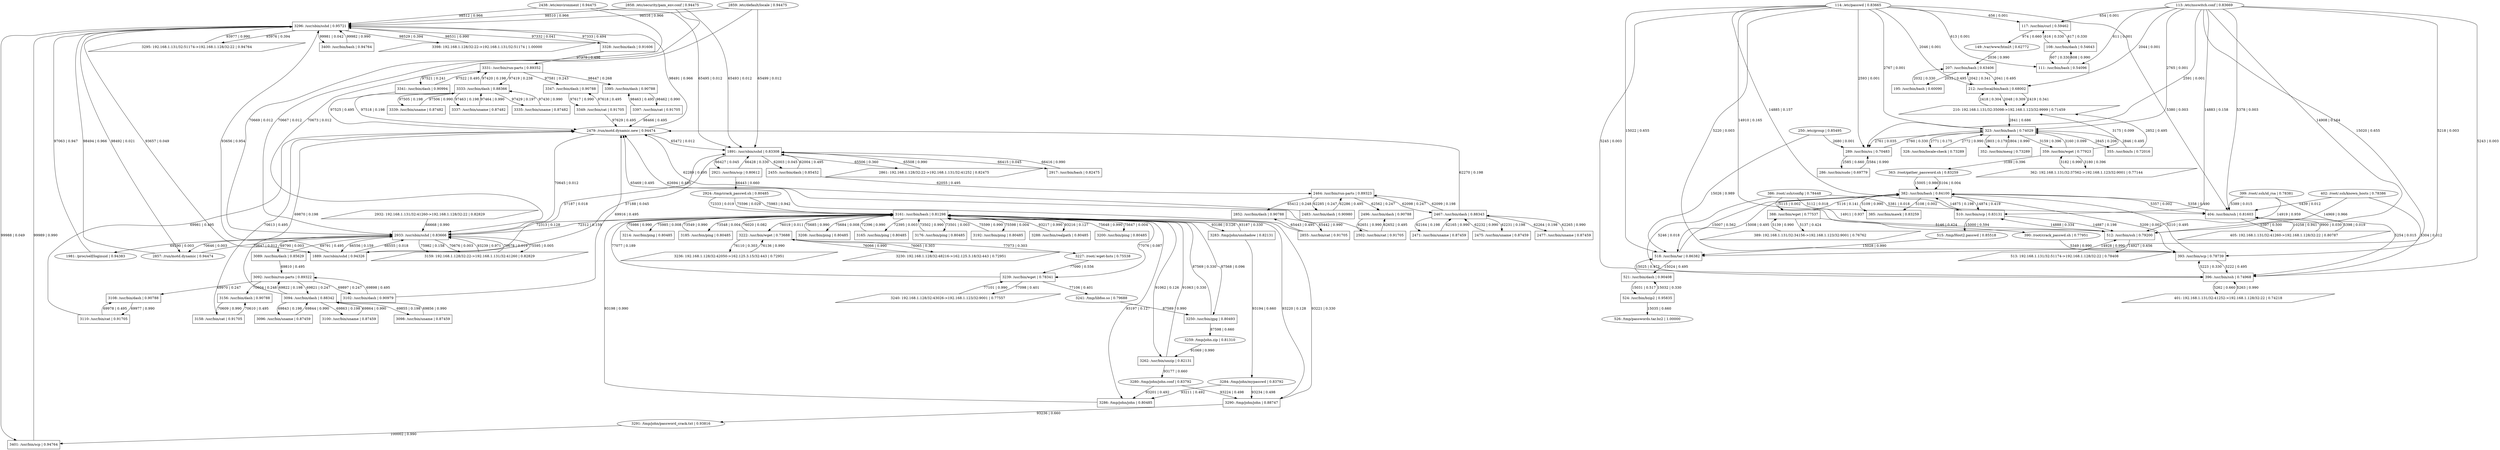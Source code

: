 digraph G {
  3296 [ label="3296: /usr/sbin/sshd | 0.95721" shape="box" ];
  3290 [ label="3290: /tmp/john/john | 0.88747" shape="box" ];
  3192 [ label="3192: /usr/bin/ping | 0.80485" shape="box" ];
  114 [ label="114: /etc/passwd | 0.83665" shape="ellipse" ];
  363 [ label="363: /root/gather_password.sh | 0.83259" shape="ellipse" ];
  117 [ label="117: /usr/bin/curl | 0.59462" shape="box" ];
  399 [ label="399: /root/.ssh/id_rsa | 0.78381" shape="ellipse" ];
  355 [ label="355: /usr/bin/ls | 0.72016" shape="box" ];
  3288 [ label="3288: /usr/bin/realpath | 0.80485" shape="box" ];
  2502 [ label="2502: /usr/bin/cat | 0.91705" shape="box" ];
  113 [ label="113: /etc/nsswitch.conf | 0.83669" shape="ellipse" ];
  111 [ label="111: /usr/bin/bash | 0.54096" shape="box" ];
  3108 [ label="3108: /usr/bin/dash | 0.90788" shape="box" ];
  3156 [ label="3156: /usr/bin/dash | 0.90788" shape="box" ];
  2861 [ label="2861: 192.168.1.128/32:22->192.168.1.131/32:41252 | 0.82475" shape="parallelogram" ];
  510 [ label="510: /usr/bin/scp | 0.83131" shape="box" ];
  207 [ label="207: /usr/bin/bash | 0.63406" shape="box" ];
  2496 [ label="2496: /usr/bin/dash | 0.90788" shape="box" ];
  3333 [ label="3333: /usr/bin/dash | 0.88366" shape="box" ];
  2855 [ label="2855: /usr/bin/cat | 0.91705" shape="box" ];
  3092 [ label="3092: /usr/bin/run-parts | 0.89322" shape="box" ];
  3098 [ label="3098: /usr/bin/uname | 0.87459" shape="box" ];
  3295 [ label="3295: 192.168.1.131/32:51174->192.168.1.128/32:22 | 0.94764" shape="parallelogram" ];
  3284 [ label="3284: /tmp/john/mypasswd | 0.83792" shape="ellipse" ];
  195 [ label="195: /usr/bin/bash | 0.60090" shape="box" ];
  2483 [ label="2483: /usr/bin/dash | 0.90980" shape="box" ];
  2932 [ label="2932: 192.168.1.131/32:41260->192.168.1.128/32:22 | 0.82829" shape="parallelogram" ];
  2479 [ label="2479: /run/motd.dynamic.new | 0.94474" shape="ellipse" ];
  3200 [ label="3200: /usr/bin/ping | 0.80485" shape="box" ];
  402 [ label="402: /root/.ssh/known_hosts | 0.78386" shape="ellipse" ];
  3262 [ label="3262: /usr/bin/unzip | 0.82131" shape="box" ];
  3286 [ label="3286: /tmp/john/john | 0.80485" shape="box" ];
  388 [ label="388: /usr/bin/wget | 0.77537" shape="box" ];
  3089 [ label="3089: /usr/bin/dash | 0.85629" shape="box" ];
  404 [ label="404: /usr/bin/ssh | 0.81603" shape="box" ];
  405 [ label="405: 192.168.1.131/32:41260->192.168.1.128/32:22 | 0.80787" shape="parallelogram" ];
  526 [ label="526: /tmp/passwords.tar.bz2 | 1.00000" shape="ellipse" ];
  108 [ label="108: /usr/bin/dash | 0.54643" shape="box" ];
  2859 [ label="2859: /etc/default/locale | 0.94475" shape="ellipse" ];
  2924 [ label="2924: /tmp/crack_passwd.sh | 0.80485" shape="ellipse" ];
  2438 [ label="2438: /etc/environment | 0.94475" shape="ellipse" ];
  3337 [ label="3337: /usr/bin/uname | 0.87482" shape="box" ];
  521 [ label="521: /usr/bin/dash | 0.90408" shape="box" ];
  212 [ label="212: /usr/local/bin/bash | 0.68002" shape="box" ];
  3401 [ label="3401: /usr/bin/scp | 0.94764" shape="box" ];
  3158 [ label="3158: /usr/bin/cat | 0.91705" shape="box" ];
  2475 [ label="2475: /usr/bin/uname | 0.87459" shape="box" ];
  328 [ label="328: /usr/bin/locale-check | 0.73289" shape="box" ];
  3280 [ label="3280: /tmp/john/john.conf | 0.83792" shape="ellipse" ];
  2933 [ label="2933: /usr/sbin/sshd | 0.83666" shape="box" ];
  3214 [ label="3214: /usr/bin/ping | 0.80485" shape="box" ];
  3349 [ label="3349: /usr/bin/cat | 0.91705" shape="box" ];
  289 [ label="289: /usr/bin/su | 0.70483" shape="box" ];
  3291 [ label="3291: /tmp/john/password_crack.txt | 0.93816" shape="ellipse" ];
  2921 [ label="2921: /usr/bin/scp | 0.80612" shape="box" ];
  3400 [ label="3400: /usr/bin/bash | 0.94764" shape="box" ];
  3398 [ label="3398: 192.168.1.128/32:22->192.168.1.131/32:51174 | 1.00000" shape="parallelogram" ];
  2455 [ label="2455: /usr/bin/dash | 0.85452" shape="box" ];
  2467 [ label="2467: /usr/bin/dash | 0.88343" shape="box" ];
  390 [ label="390: /root/crack_passwd.sh | 0.77951" shape="ellipse" ];
  3230 [ label="3230: 192.168.1.128/32:48216->162.125.3.18/32:443 | 0.72951" shape="parallelogram" ];
  3250 [ label="3250: /usr/bin/gpg | 0.80493" shape="box" ];
  3335 [ label="3335: /usr/bin/uname | 0.87482" shape="box" ];
  3328 [ label="3328: /usr/bin/dash | 0.91606" shape="box" ];
  3185 [ label="3185: /usr/bin/ping | 0.80485" shape="box" ];
  2917 [ label="2917: /usr/bin/bash | 0.82475" shape="box" ];
  3110 [ label="3110: /usr/bin/cat | 0.91705" shape="box" ];
  2464 [ label="2464: /usr/bin/run-parts | 0.89323" shape="box" ];
  382 [ label="382: /usr/bin/bash | 0.84100" shape="box" ];
  286 [ label="286: /usr/bin/sudo | 0.69779" shape="box" ];
  385 [ label="385: /usr/bin/mawk | 0.83259" shape="box" ];
  386 [ label="386: /root/.ssh/config | 0.78448" shape="ellipse" ];
  2471 [ label="2471: /usr/bin/uname | 0.87459" shape="box" ];
  149 [ label="149: /var/www/html/t | 0.62772" shape="ellipse" ];
  2852 [ label="2852: /usr/bin/dash | 0.90788" shape="box" ];
  323 [ label="323: /usr/bin/bash | 0.74029" shape="box" ];
  2477 [ label="2477: /usr/bin/uname | 0.87459" shape="box" ];
  512 [ label="512: /usr/bin/ssh | 0.79200" shape="box" ];
  524 [ label="524: /usr/bin/bzip2 | 0.95835" shape="box" ];
  362 [ label="362: 192.168.1.131/32:37562->192.168.1.123/32:9001 | 0.77144" shape="parallelogram" ];
  2857 [ label="2857: /run/motd.dynamic | 0.94474" shape="ellipse" ];
  3227 [ label="3227: /root/.wget-hsts | 0.75538" shape="ellipse" ];
  3395 [ label="3395: /usr/bin/dash | 0.90788" shape="box" ];
  393 [ label="393: /usr/bin/scp | 0.78739" shape="box" ];
  1889 [ label="1889: /usr/sbin/sshd | 0.94326" shape="box" ];
  3096 [ label="3096: /usr/bin/uname | 0.87459" shape="box" ];
  3239 [ label="3239: /usr/bin/wget | 0.78341" shape="box" ];
  3236 [ label="3236: 192.168.1.128/32:42050->162.125.3.15/32:443 | 0.72951" shape="parallelogram" ];
  3347 [ label="3347: /usr/bin/dash | 0.90788" shape="box" ];
  3094 [ label="3094: /usr/bin/dash | 0.88342" shape="box" ];
  3283 [ label="3283: /tmp/john/unshadow | 0.82131" shape="box" ];
  250 [ label="250: /etc/group | 0.85495" shape="ellipse" ];
  3161 [ label="3161: /usr/bin/bash | 0.81298" shape="box" ];
  3208 [ label="3208: /usr/bin/ping | 0.80485" shape="box" ];
  3341 [ label="3341: /usr/bin/dash | 0.90994" shape="box" ];
  3331 [ label="3331: /usr/bin/run-parts | 0.89352" shape="box" ];
  3222 [ label="3222: /usr/bin/wget | 0.73688" shape="box" ];
  3339 [ label="3339: /usr/bin/uname | 0.87482" shape="box" ];
  389 [ label="389: 192.168.1.131/32:34156->192.168.1.123/32:9001 | 0.76762" shape="parallelogram" ];
  3240 [ label="3240: 192.168.1.128/32:43026->192.168.1.123/32:9001 | 0.77557" shape="parallelogram" ];
  3397 [ label="3397: /usr/bin/cat | 0.91705" shape="box" ];
  3241 [ label="3241: /tmp/libfoo.so | 0.79688" shape="ellipse" ];
  359 [ label="359: /usr/bin/wget | 0.77923" shape="box" ];
  3259 [ label="3259: /tmp/john.zip | 0.81310" shape="ellipse" ];
  210 [ label="210: 192.168.1.131/32:35098->192.168.1.123/32:9999 | 0.71459" shape="parallelogram" ];
  352 [ label="352: /usr/bin/mesg | 0.73289" shape="box" ];
  2858 [ label="2858: /etc/security/pam_env.conf | 0.94475" shape="ellipse" ];
  518 [ label="518: /usr/bin/tar | 0.86382" shape="box" ];
  3159 [ label="3159: 192.168.1.128/32:22->192.168.1.131/32:41260 | 0.82829" shape="parallelogram" ];
  1981 [ label="1981: /proc/self/loginuid | 0.94383" shape="ellipse" ];
  396 [ label="396: /usr/bin/ssh | 0.74968" shape="box" ];
  3100 [ label="3100: /usr/bin/uname | 0.87459" shape="box" ];
  3165 [ label="3165: /usr/bin/ping | 0.80485" shape="box" ];
  3176 [ label="3176: /usr/bin/ping | 0.80485" shape="box" ];
  513 [ label="513: 192.168.1.131/32:51174->192.168.1.128/32:22 | 0.78408" shape="parallelogram" ];
  515 [ label="515: /tmp/Host2.passwd | 0.85518" shape="ellipse" ];
  1891 [ label="1891: /usr/sbin/sshd | 0.83308" shape="box" ];
  3102 [ label="3102: /usr/bin/dash | 0.90979" shape="box" ];
  401 [ label="401: 192.168.1.131/32:41252->192.168.1.128/32:22 | 0.74218" shape="parallelogram" ];
  3089 -> 3092 [ label="69810 | 0.495" ];
  399 -> 512 [ label="14919 | 0.959" ];
  114 -> 404 [ label="5380 | 0.003" ];
  117 -> 149 [ label="974 | 0.660" ];
  114 -> 512 [ label="14910 | 0.165" ];
  518 -> 521 [ label="15024 | 0.495" ];
  3333 -> 3331 [ label="97420 | 0.198" ];
  3161 -> 3176 [ label="73501 | 0.003" ];
  3158 -> 2479 [ label="70613 | 0.495" ];
  521 -> 518 [ label="15025 | 0.473" ];
  2464 -> 2467 [ label="62098 | 0.247" ];
  3339 -> 3333 [ label="97506 | 0.990" ];
  2483 -> 2479 [ label="62289 | 0.495" ];
  328 -> 323 [ label="2772 | 0.990" ];
  2438 -> 2933 [ label="70669 | 0.012" ];
  3108 -> 3110 [ label="69977 | 0.990" ];
  114 -> 117 [ label="656 | 0.001" ];
  3398 -> 3296 [ label="98531 | 0.990" ];
  389 -> 388 [ label="5139 | 0.990" ];
  2855 -> 2852 [ label="65443 | 0.495" ];
  513 -> 512 [ label="14928 | 0.990" ];
  3094 -> 3096 [ label="69843 | 0.198" ];
  1891 -> 2917 [ label="66415 | 0.045" ];
  3349 -> 2479 [ label="97629 | 0.495" ];
  3089 -> 2933 [ label="69791 | 0.495" ];
  3250 -> 3161 [ label="87569 | 0.330" ];
  1891 -> 2921 [ label="66427 | 0.045" ];
  3200 -> 3161 [ label="75648 | 0.990" ];
  3161 -> 2933 [ label="72313 | 0.128" ];
  385 -> 382 [ label="5109 | 0.990" ];
  2467 -> 2464 [ label="62099 | 0.198" ];
  212 -> 210 [ label="2048 | 0.309" ];
  323 -> 328 [ label="2771 | 0.175" ];
  2921 -> 1891 [ label="66428 | 0.330" ];
  399 -> 404 [ label="5389 | 0.015" ];
  3341 -> 2479 [ label="97525 | 0.495" ];
  114 -> 323 [ label="2767 | 0.001" ];
  3288 -> 3161 [ label="93217 | 0.990" ];
  2467 -> 2475 [ label="62231 | 0.198" ];
  207 -> 212 [ label="2041 | 0.495" ];
  3397 -> 2479 [ label="98466 | 0.495" ];
  512 -> 513 [ label="14927 | 0.656" ];
  3092 -> 3108 [ label="69970 | 0.247" ];
  114 -> 396 [ label="5245 | 0.003" ];
  3296 -> 2857 [ label="98492 | 0.021" ];
  2855 -> 2479 [ label="65469 | 0.495" ];
  113 -> 289 [ label="2591 | 0.001" ];
  113 -> 404 [ label="5378 | 0.003" ];
  2455 -> 1891 [ label="62004 | 0.495" ];
  3333 -> 3335 [ label="97429 | 0.197" ];
  402 -> 396 [ label="5304 | 0.012" ];
  3280 -> 3290 [ label="93224 | 0.498" ];
  2479 -> 2933 [ label="70645 | 0.012" ];
  3165 -> 3161 [ label="72396 | 0.990" ];
  386 -> 396 [ label="5246 | 0.018" ];
  405 -> 404 [ label="10258 | 0.941" ];
  388 -> 389 [ label="5137 | 0.424" ];
  510 -> 382 [ label="14875 | 0.198" ];
  3161 -> 3165 [ label="72395 | 0.003" ];
  3161 -> 3290 [ label="93220 | 0.128" ];
  1981 -> 3296 [ label="97063 | 0.947" ];
  2917 -> 1891 [ label="66416 | 0.990" ];
  404 -> 382 [ label="5358 | 0.490" ];
  3337 -> 3333 [ label="97464 | 0.990" ];
  1889 -> 1891 [ label="57187 | 0.018" ];
  382 -> 393 [ label="5209 | 0.002" ];
  207 -> 195 [ label="2033 | 0.495" ];
  3100 -> 3094 [ label="69864 | 0.990" ];
  2479 -> 3296 [ label="98491 | 0.966" ];
  3161 -> 3208 [ label="75684 | 0.008" ];
  117 -> 108 [ label="617 | 0.330" ];
  2924 -> 3161 [ label="75596 | 0.029" ];
  404 -> 405 [ label="5397 | 0.500" ];
  250 -> 518 [ label="15026 | 0.989" ];
  3102 -> 3092 [ label="69898 | 0.495" ];
  3094 -> 3098 [ label="69855 | 0.198" ];
  1889 -> 2933 [ label="66555 | 0.018" ];
  2467 -> 2471 [ label="62164 | 0.198" ];
  3230 -> 3222 [ label="76066 | 0.990" ];
  3296 -> 3295 [ label="93976 | 0.394" ];
  3161 -> 3192 [ label="75598 | 0.004" ];
  2859 -> 3296 [ label="98516 | 0.966" ];
  399 -> 396 [ label="5254 | 0.015" ];
  518 -> 382 [ label="15008 | 0.495" ];
  1889 -> 3296 [ label="93656 | 0.954" ];
  113 -> 323 [ label="2765 | 0.001" ];
  3240 -> 3239 [ label="77101 | 0.990" ];
  3239 -> 3241 [ label="77106 | 0.401" ];
  323 -> 352 [ label="2803 | 0.179" ];
  3161 -> 3239 [ label="77076 | 0.087" ];
  355 -> 323 [ label="2846 | 0.495" ];
  388 -> 390 [ label="5146 | 0.424" ];
  3284 -> 3286 [ label="93211 | 0.492" ];
  402 -> 512 [ label="14969 | 0.966" ];
  3222 -> 3161 [ label="76020 | 0.082" ];
  3296 -> 1889 [ label="93657 | 0.049" ];
  195 -> 207 [ label="2032 | 0.330" ];
  2477 -> 2467 [ label="62265 | 0.990" ];
  3296 -> 3328 [ label="97332 | 0.041" ];
  3280 -> 3286 [ label="93201 | 0.492" ];
  3222 -> 3230 [ label="76065 | 0.303" ];
  2859 -> 2933 [ label="70673 | 0.012" ];
  3291 -> 3401 [ label="100002 | 0.990" ];
  3241 -> 3250 [ label="87589 | 0.990" ];
  386 -> 385 [ label="5112 | 0.018" ];
  3400 -> 3296 [ label="99982 | 0.990" ];
  386 -> 512 [ label="14911 | 0.937" ];
  3158 -> 3156 [ label="70610 | 0.495" ];
  3239 -> 3161 [ label="77077 | 0.189" ];
  359 -> 210 [ label="3175 | 0.099" ];
  2467 -> 2479 [ label="62270 | 0.198" ];
  362 -> 359 [ label="3182 | 0.990" ];
  3092 -> 3094 [ label="69821 | 0.247" ];
  524 -> 526 [ label="15035 | 0.660" ];
  3096 -> 3094 [ label="69844 | 0.990" ];
  3349 -> 3347 [ label="97618 | 0.495" ];
  113 -> 512 [ label="14908 | 0.164" ];
  3328 -> 3296 [ label="97333 | 0.494" ];
  3331 -> 3333 [ label="97419 | 0.238" ];
  3222 -> 3236 [ label="76110 | 0.303" ];
  3208 -> 3161 [ label="75685 | 0.990" ];
  2924 -> 3161 [ label="75983 | 0.942" ];
  323 -> 355 [ label="2845 | 0.206" ];
  250 -> 289 [ label="2680 | 0.001" ];
  359 -> 363 [ label="3189 | 0.396" ];
  1891 -> 2455 [ label="62003 | 0.045" ];
  382 -> 385 [ label="5108 | 0.002" ];
  386 -> 404 [ label="5381 | 0.018" ];
  3161 -> 3283 [ label="93186 | 0.126" ];
  2464 -> 2852 [ label="65412 | 0.248" ];
  2464 -> 2483 [ label="62285 | 0.247" ];
  3098 -> 3094 [ label="69856 | 0.990" ];
  289 -> 323 [ label="2760 | 0.330" ];
  2861 -> 1891 [ label="65508 | 0.990" ];
  3397 -> 3395 [ label="98463 | 0.495" ];
  402 -> 404 [ label="5439 | 0.012" ];
  3102 -> 2479 [ label="69916 | 0.495" ];
  359 -> 323 [ label="3160 | 0.099" ];
  3283 -> 3284 [ label="93194 | 0.660" ];
  3296 -> 3398 [ label="98529 | 0.394" ];
  114 -> 212 [ label="2046 | 0.001" ];
  3262 -> 3161 [ label="91063 | 0.330" ];
  2924 -> 3161 [ label="72333 | 0.019" ];
  212 -> 210 [ label="2419 | 0.341" ];
  2467 -> 2477 [ label="62264 | 0.198" ];
  3110 -> 3108 [ label="69978 | 0.495" ];
  2933 -> 3161 [ label="72312 | 0.159" ];
  108 -> 111 [ label="607 | 0.330" ];
  3094 -> 2479 [ label="69870 | 0.198" ];
  113 -> 396 [ label="5243 | 0.003" ];
  3092 -> 3156 [ label="70604 | 0.248" ];
  382 -> 518 [ label="15007 | 0.562" ];
  3161 -> 3286 [ label="93197 | 0.127" ];
  393 -> 396 [ label="5222 | 0.495" ];
  114 -> 289 [ label="2593 | 0.001" ];
  2438 -> 3296 [ label="98512 | 0.966" ];
  2483 -> 2464 [ label="62286 | 0.495" ];
  2479 -> 1891 [ label="65472 | 0.012" ];
  3341 -> 3331 [ label="97522 | 0.495" ];
  3331 -> 3347 [ label="97581 | 0.243" ];
  3296 -> 3400 [ label="99981 | 0.042" ];
  3185 -> 3161 [ label="73549 | 0.990" ];
  3094 -> 3100 [ label="69863 | 0.198" ];
  2852 -> 2855 [ label="65442 | 0.990" ];
  396 -> 393 [ label="5223 | 0.330" ];
  114 -> 518 [ label="15022 | 0.655" ];
  2502 -> 2496 [ label="62652 | 0.495" ];
  3192 -> 3161 [ label="75599 | 0.990" ];
  113 -> 393 [ label="5218 | 0.003" ];
  113 -> 518 [ label="15020 | 0.655" ];
  3161 -> 3250 [ label="87568 | 0.096" ];
  382 -> 404 [ label="5357 | 0.002" ];
  512 -> 510 [ label="14888 | 0.334" ];
  3347 -> 3349 [ label="97617 | 0.990" ];
  3331 -> 3341 [ label="97521 | 0.241" ];
  3401 -> 3296 [ label="99989 | 0.990" ];
  3259 -> 3262 [ label="91069 | 0.990" ];
  3284 -> 3290 [ label="93234 | 0.498" ];
  3290 -> 3161 [ label="93221 | 0.330" ];
  3333 -> 2479 [ label="97518 | 0.198" ];
  2475 -> 2467 [ label="62232 | 0.990" ];
  359 -> 362 [ label="3180 | 0.396" ];
  2933 -> 3089 [ label="69790 | 0.003" ];
  3156 -> 3158 [ label="70609 | 0.990" ];
  382 -> 388 [ label="5115 | 0.002" ];
  2933 -> 1889 [ label="66556 | 0.159" ];
  355 -> 210 [ label="2852 | 0.495" ];
  323 -> 359 [ label="3159 | 0.396" ];
  114 -> 510 [ label="14885 | 0.157" ];
  3236 -> 3222 [ label="76136 | 0.990" ];
  2455 -> 2464 [ label="62055 | 0.495" ];
  1891 -> 1889 [ label="57188 | 0.045" ];
  3335 -> 3333 [ label="97430 | 0.990" ];
  2857 -> 2933 [ label="70647 | 0.012" ];
  3250 -> 3259 [ label="87598 | 0.660" ];
  3159 -> 2933 [ label="93239 | 0.971" ];
  2921 -> 2924 [ label="66443 | 0.660" ];
  113 -> 212 [ label="2044 | 0.001" ];
  524 -> 521 [ label="15032 | 0.330" ];
  3161 -> 3200 [ label="75647 | 0.004" ];
  114 -> 393 [ label="5220 | 0.003" ];
  2502 -> 2479 [ label="62694 | 0.495" ];
  3161 -> 3262 [ label="91062 | 0.126" ];
  3159 -> 2933 [ label="70678 | 0.019" ];
  401 -> 396 [ label="5263 | 0.990" ];
  2464 -> 2496 [ label="62562 | 0.247" ];
  2857 -> 3296 [ label="98494 | 0.966" ];
  405 -> 404 [ label="9900 | 0.030" ];
  390 -> 393 [ label="5349 | 0.990" ];
  3176 -> 3161 [ label="73502 | 0.990" ];
  363 -> 382 [ label="15005 | 0.986" ];
  393 -> 382 [ label="5210 | 0.495" ];
  3110 -> 2479 [ label="69981 | 0.495" ];
  396 -> 401 [ label="5262 | 0.660" ];
  108 -> 117 [ label="616 | 0.330" ];
  3296 -> 3401 [ label="99988 | 0.049" ];
  286 -> 289 [ label="2584 | 0.990" ];
  352 -> 323 [ label="2804 | 0.990" ];
  114 -> 111 [ label="613 | 0.001" ];
  3227 -> 3239 [ label="77090 | 0.556" ];
  3333 -> 3339 [ label="97505 | 0.198" ];
  2858 -> 3296 [ label="98510 | 0.966" ];
  2933 -> 3159 [ label="75595 | 0.005" ];
  3092 -> 3102 [ label="69897 | 0.247" ];
  521 -> 524 [ label="15031 | 0.517" ];
  323 -> 289 [ label="2761 | 0.035" ];
  3283 -> 3161 [ label="93187 | 0.330" ];
  3161 -> 3214 [ label="75985 | 0.008" ];
  3295 -> 3296 [ label="93977 | 0.990" ];
  3222 -> 3227 [ label="77073 | 0.303" ];
  2858 -> 1891 [ label="65493 | 0.012" ];
  212 -> 207 [ label="2042 | 0.341" ];
  382 -> 510 [ label="14874 | 0.419" ];
  289 -> 286 [ label="2585 | 0.660" ];
  113 -> 510 [ label="14883 | 0.158" ];
  2858 -> 2933 [ label="70667 | 0.012" ];
  2933 -> 3159 [ label="75982 | 0.158" ];
  3290 -> 3291 [ label="93236 | 0.660" ];
  2496 -> 2502 [ label="62651 | 0.990" ];
  210 -> 212 [ label="2418 | 0.304" ];
  2438 -> 1891 [ label="65495 | 0.012" ];
  2933 -> 2857 [ label="70646 | 0.003" ];
  510 -> 512 [ label="14887 | 0.198" ];
  3161 -> 3222 [ label="76019 | 0.011" ];
  3094 -> 3092 [ label="69822 | 0.198" ];
  1891 -> 2861 [ label="65506 | 0.360" ];
  3262 -> 3280 [ label="93177 | 0.660" ];
  515 -> 518 [ label="15028 | 0.990" ];
  3161 -> 3185 [ label="73548 | 0.004" ];
  149 -> 207 [ label="2036 | 0.990" ];
  113 -> 117 [ label="654 | 0.001" ];
  510 -> 515 [ label="15000 | 0.594" ];
  2932 -> 2933 [ label="66668 | 0.990" ];
  3333 -> 3337 [ label="97463 | 0.198" ];
  3286 -> 3161 [ label="93198 | 0.990" ];
  111 -> 108 [ label="608 | 0.990" ];
  3331 -> 3395 [ label="98447 | 0.268" ];
  363 -> 382 [ label="5104 | 0.004" ];
  3239 -> 3240 [ label="77098 | 0.401" ];
  2859 -> 1891 [ label="65499 | 0.012" ];
  2933 -> 1981 [ label="69290 | 0.003" ];
  388 -> 382 [ label="5116 | 0.141" ];
  3395 -> 3397 [ label="98462 | 0.990" ];
  210 -> 323 [ label="2841 | 0.686" ];
  3328 -> 3331 [ label="97379 | 0.496" ];
  3214 -> 3161 [ label="75986 | 0.990" ];
  405 -> 404 [ label="5398 | 0.019" ];
  113 -> 111 [ label="611 | 0.001" ];
  2471 -> 2467 [ label="62165 | 0.990" ];
  2933 -> 3159 [ label="70676 | 0.003" ];
  3161 -> 3288 [ label="93216 | 0.127" ];
}

